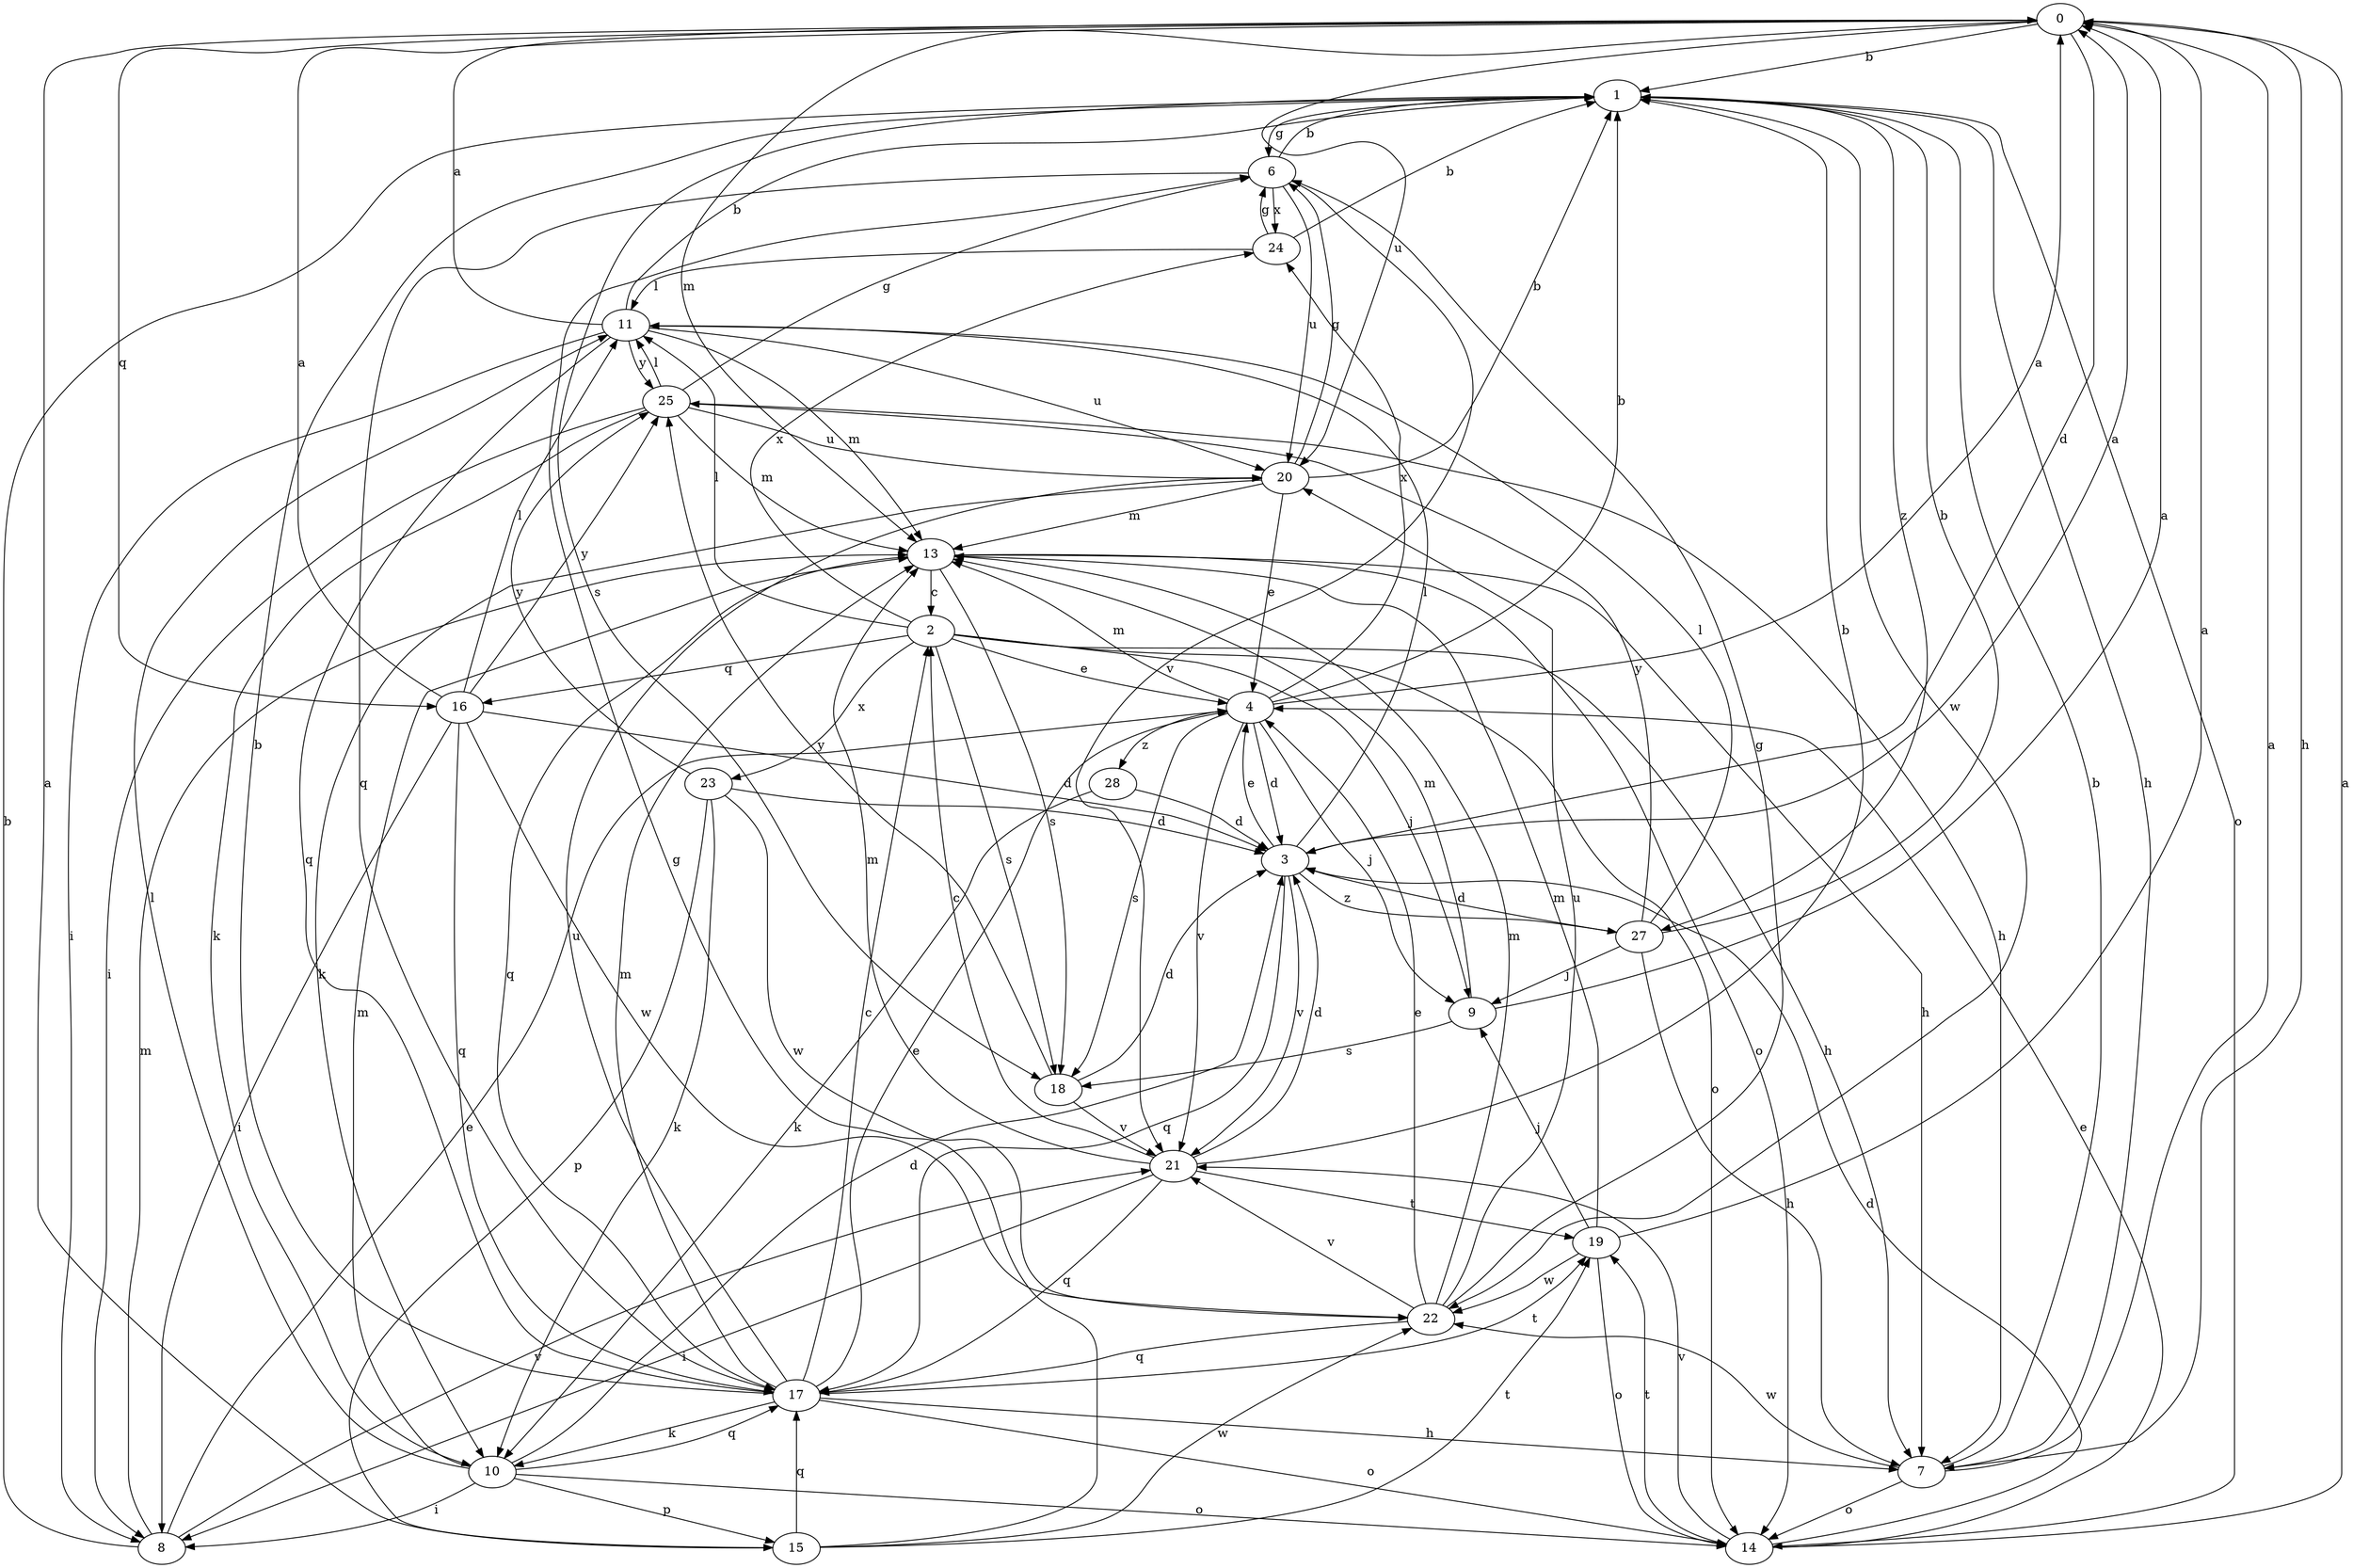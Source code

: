 strict digraph  {
0;
1;
2;
3;
4;
6;
7;
8;
9;
10;
11;
13;
14;
15;
16;
17;
18;
19;
20;
21;
22;
23;
24;
25;
27;
28;
0 -> 1  [label=b];
0 -> 3  [label=d];
0 -> 7  [label=h];
0 -> 13  [label=m];
0 -> 16  [label=q];
0 -> 20  [label=u];
1 -> 6  [label=g];
1 -> 7  [label=h];
1 -> 14  [label=o];
1 -> 18  [label=s];
1 -> 22  [label=w];
1 -> 27  [label=z];
2 -> 4  [label=e];
2 -> 7  [label=h];
2 -> 9  [label=j];
2 -> 11  [label=l];
2 -> 14  [label=o];
2 -> 16  [label=q];
2 -> 18  [label=s];
2 -> 23  [label=x];
2 -> 24  [label=x];
3 -> 0  [label=a];
3 -> 4  [label=e];
3 -> 11  [label=l];
3 -> 17  [label=q];
3 -> 21  [label=v];
3 -> 27  [label=z];
4 -> 0  [label=a];
4 -> 1  [label=b];
4 -> 3  [label=d];
4 -> 9  [label=j];
4 -> 13  [label=m];
4 -> 18  [label=s];
4 -> 21  [label=v];
4 -> 24  [label=x];
4 -> 28  [label=z];
6 -> 1  [label=b];
6 -> 17  [label=q];
6 -> 20  [label=u];
6 -> 21  [label=v];
6 -> 24  [label=x];
7 -> 0  [label=a];
7 -> 1  [label=b];
7 -> 14  [label=o];
7 -> 22  [label=w];
8 -> 1  [label=b];
8 -> 4  [label=e];
8 -> 13  [label=m];
8 -> 21  [label=v];
9 -> 0  [label=a];
9 -> 13  [label=m];
9 -> 18  [label=s];
10 -> 3  [label=d];
10 -> 8  [label=i];
10 -> 11  [label=l];
10 -> 13  [label=m];
10 -> 14  [label=o];
10 -> 15  [label=p];
10 -> 17  [label=q];
11 -> 0  [label=a];
11 -> 1  [label=b];
11 -> 8  [label=i];
11 -> 13  [label=m];
11 -> 17  [label=q];
11 -> 20  [label=u];
11 -> 25  [label=y];
13 -> 2  [label=c];
13 -> 7  [label=h];
13 -> 14  [label=o];
13 -> 17  [label=q];
13 -> 18  [label=s];
14 -> 0  [label=a];
14 -> 3  [label=d];
14 -> 4  [label=e];
14 -> 19  [label=t];
14 -> 21  [label=v];
15 -> 0  [label=a];
15 -> 6  [label=g];
15 -> 17  [label=q];
15 -> 19  [label=t];
15 -> 22  [label=w];
16 -> 0  [label=a];
16 -> 3  [label=d];
16 -> 8  [label=i];
16 -> 11  [label=l];
16 -> 17  [label=q];
16 -> 22  [label=w];
16 -> 25  [label=y];
17 -> 1  [label=b];
17 -> 2  [label=c];
17 -> 4  [label=e];
17 -> 7  [label=h];
17 -> 10  [label=k];
17 -> 13  [label=m];
17 -> 14  [label=o];
17 -> 19  [label=t];
17 -> 20  [label=u];
18 -> 3  [label=d];
18 -> 21  [label=v];
18 -> 25  [label=y];
19 -> 0  [label=a];
19 -> 9  [label=j];
19 -> 13  [label=m];
19 -> 14  [label=o];
19 -> 22  [label=w];
20 -> 1  [label=b];
20 -> 4  [label=e];
20 -> 6  [label=g];
20 -> 10  [label=k];
20 -> 13  [label=m];
21 -> 1  [label=b];
21 -> 2  [label=c];
21 -> 3  [label=d];
21 -> 8  [label=i];
21 -> 13  [label=m];
21 -> 17  [label=q];
21 -> 19  [label=t];
22 -> 4  [label=e];
22 -> 6  [label=g];
22 -> 13  [label=m];
22 -> 17  [label=q];
22 -> 20  [label=u];
22 -> 21  [label=v];
23 -> 3  [label=d];
23 -> 10  [label=k];
23 -> 15  [label=p];
23 -> 22  [label=w];
23 -> 25  [label=y];
24 -> 1  [label=b];
24 -> 6  [label=g];
24 -> 11  [label=l];
25 -> 6  [label=g];
25 -> 7  [label=h];
25 -> 8  [label=i];
25 -> 10  [label=k];
25 -> 11  [label=l];
25 -> 13  [label=m];
25 -> 20  [label=u];
27 -> 1  [label=b];
27 -> 3  [label=d];
27 -> 7  [label=h];
27 -> 9  [label=j];
27 -> 11  [label=l];
27 -> 25  [label=y];
28 -> 3  [label=d];
28 -> 10  [label=k];
}
